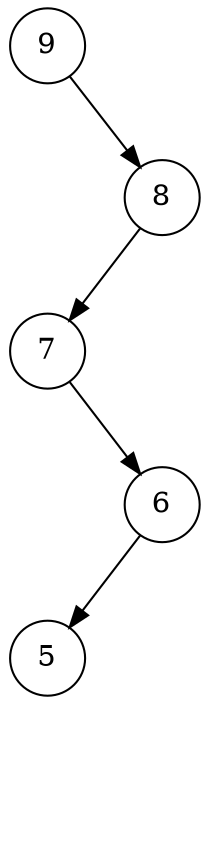 digraph G {
20 [shape=circle, label="9"];
_n2 [shape=circle, label="#", style=invis];
20->_n2 [style=invis, weight=10];
20->21;
21 [shape=circle, label="8"];
21->24;
_n4 [shape=circle, label="#", style=invis];
21->_n4 [style=invis, weight=10];
24 [shape=circle, label="7"];
_n6 [shape=circle, label="#", style=invis];
24->_n6 [style=invis, weight=10];
24->29;
29 [shape=circle, label="6"];
29->40;
_n8 [shape=circle, label="#", style=invis];
29->_n8 [style=invis, weight=10];
40 [shape=circle, label="5"];
_n10 [shape=circle, label="#", style=invis];
40->_n10 [style=invis, weight=10];
}
